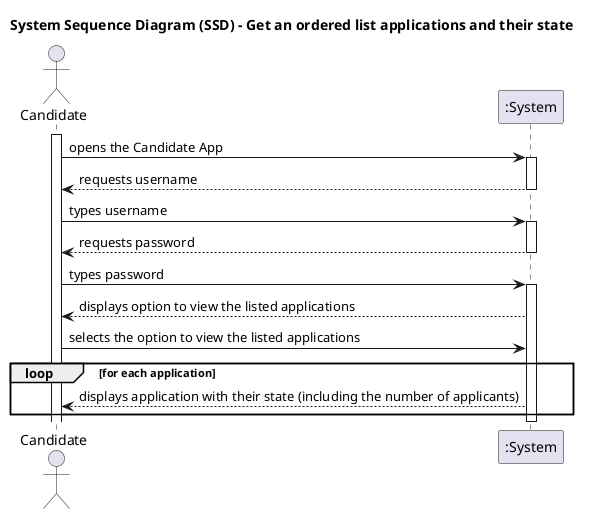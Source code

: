 @startuml
'skinparam monochrome true
'skinparam packageStyle rectangle
'skinparam shadowing false

title System Sequence Diagram (SSD) - Get an ordered list applications and their state

actor "Candidate" as Agent
participant ":System" as System

activate Agent

Agent -> System : opens the Candidate App

activate System

System --> Agent: requests username

deactivate System

Agent -> System : types username

activate System

System --> Agent: requests password

deactivate System

Agent -> System : types password

activate System

System --> Agent : displays option to view the listed applications

Agent -> System : selects the option to view the listed applications

loop for each application

System --> Agent: displays application with their state (including the number of applicants)

end loop
deactivate System

@enduml